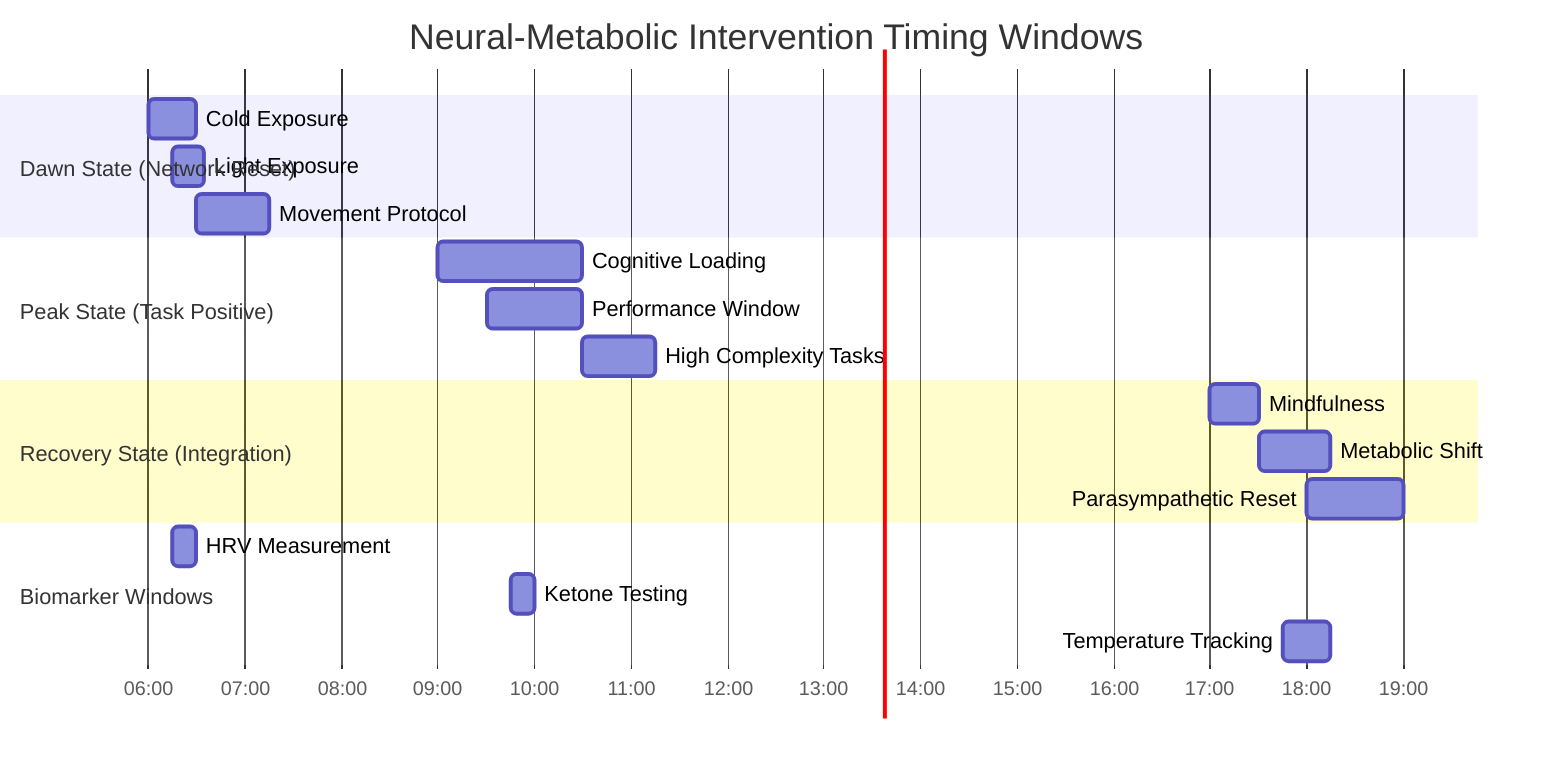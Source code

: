 gantt
    title Neural-Metabolic Intervention Timing Windows
    dateFormat  HH:mm
    axisFormat %H:%M

    section Dawn State (Network Reset)
    Cold Exposure        :a1, 06:00, 30m
    Light Exposure       :a2, 06:15, 20m
    Movement Protocol    :a3, 06:30, 45m

    section Peak State (Task Positive)
    Cognitive Loading    :b1, 09:00, 90m
    Performance Window   :b2, 09:30, 60m
    High Complexity Tasks:b3, 10:30, 45m

    section Recovery State (Integration)
    Mindfulness          :c1, 17:00, 30m
    Metabolic Shift      :c2, 17:30, 45m
    Parasympathetic Reset:c3, 18:00, 60m

    section Biomarker Windows
    HRV Measurement      :d1, 06:15, 15m
    Ketone Testing       :d2, 09:45, 15m
    Temperature Tracking :d3, 17:45, 30m